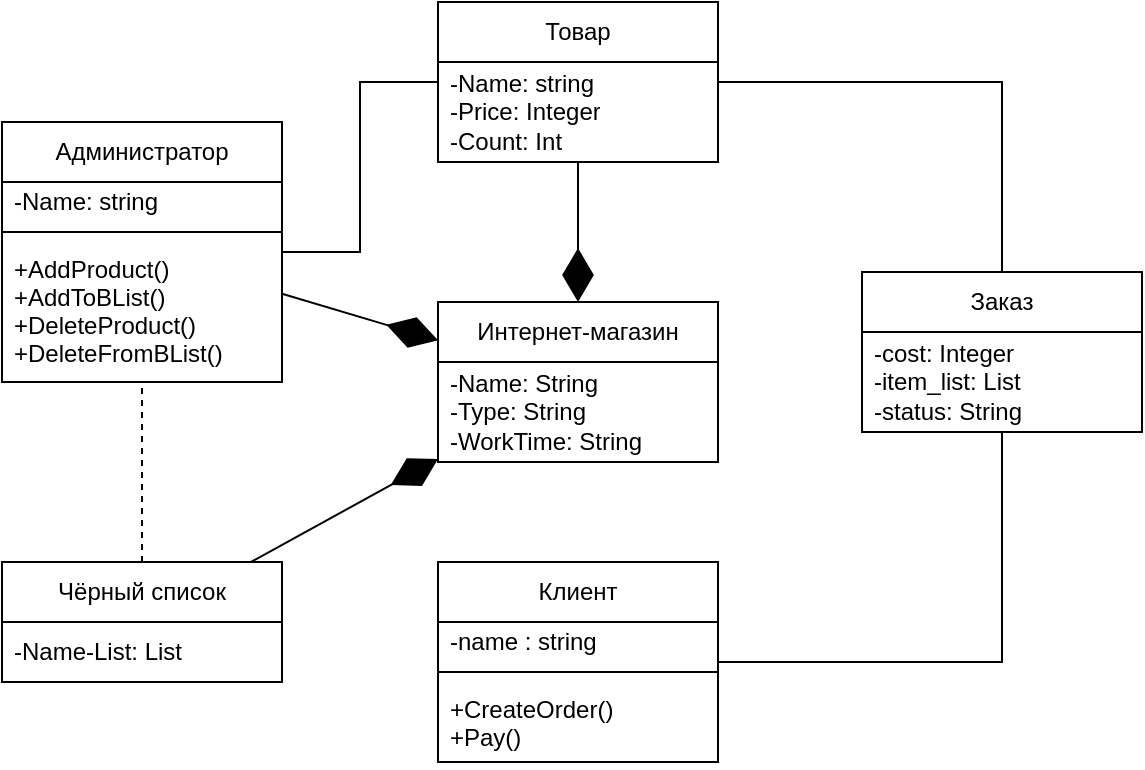 <mxfile version="20.6.2" type="github">
  <diagram id="C5RBs43oDa-KdzZeNtuy" name="Page-1">
    <mxGraphModel dx="981" dy="526" grid="1" gridSize="10" guides="1" tooltips="1" connect="1" arrows="1" fold="1" page="1" pageScale="1" pageWidth="827" pageHeight="1169" math="0" shadow="0">
      <root>
        <mxCell id="WIyWlLk6GJQsqaUBKTNV-0" />
        <mxCell id="WIyWlLk6GJQsqaUBKTNV-1" parent="WIyWlLk6GJQsqaUBKTNV-0" />
        <mxCell id="Nk64WTQwoIVOHszJ0diu-1" value="Интернет-магазин" style="swimlane;fontStyle=0;childLayout=stackLayout;horizontal=1;startSize=30;horizontalStack=0;resizeParent=1;resizeParentMax=0;resizeLast=0;collapsible=1;marginBottom=0;whiteSpace=wrap;html=1;" vertex="1" parent="WIyWlLk6GJQsqaUBKTNV-1">
          <mxGeometry x="318" y="200" width="140" height="80" as="geometry" />
        </mxCell>
        <mxCell id="Nk64WTQwoIVOHszJ0diu-4" value="-Name: String&lt;br&gt;-Type: String&lt;br&gt;-WorkTime: String" style="text;strokeColor=none;fillColor=none;align=left;verticalAlign=middle;spacingLeft=4;spacingRight=4;overflow=hidden;points=[[0,0.5],[1,0.5]];portConstraint=eastwest;rotatable=0;whiteSpace=wrap;html=1;" vertex="1" parent="Nk64WTQwoIVOHszJ0diu-1">
          <mxGeometry y="30" width="140" height="50" as="geometry" />
        </mxCell>
        <mxCell id="Nk64WTQwoIVOHszJ0diu-11" value="Администратор" style="swimlane;fontStyle=0;childLayout=stackLayout;horizontal=1;startSize=30;horizontalStack=0;resizeParent=1;resizeParentMax=0;resizeLast=0;collapsible=1;marginBottom=0;whiteSpace=wrap;html=1;" vertex="1" parent="WIyWlLk6GJQsqaUBKTNV-1">
          <mxGeometry x="100" y="110" width="140" height="130" as="geometry" />
        </mxCell>
        <mxCell id="Nk64WTQwoIVOHszJ0diu-12" value="-Name: string" style="text;strokeColor=none;fillColor=none;align=left;verticalAlign=middle;spacingLeft=4;spacingRight=4;overflow=hidden;points=[[0,0.5],[1,0.5]];portConstraint=eastwest;rotatable=0;whiteSpace=wrap;html=1;" vertex="1" parent="Nk64WTQwoIVOHszJ0diu-11">
          <mxGeometry y="30" width="140" height="20" as="geometry" />
        </mxCell>
        <mxCell id="Nk64WTQwoIVOHszJ0diu-103" value="&lt;span style=&quot;color: rgba(0, 0, 0, 0); font-family: monospace; font-size: 0px; background-color: rgb(248, 249, 250);&quot;&gt;%3CmxGraphModel%3E%3Croot%3E%3CmxCell%20id%3D%220%22%2F%3E%3CmxCell%20id%3D%221%22%20parent%3D%220%22%2F%3E%3CmxCell%20id%3D%222%22%20value%3D%22Get%20Seminars%20Taken%22%20style%3D%22text%3Balign%3Dleft%3BverticalAlign%3Dtop%3BspacingLeft%3D4%3BspacingRight%3D4%3Boverflow%3Dhidden%3Brotatable%3D0%3Bpoints%3D%5B%5B0%2C0.5%5D%2C%5B1%2C0.5%5D%5D%3BportConstraint%3Deastwest%3B%22%20vertex%3D%221%22%20parent%3D%221%22%3E%3CmxGeometry%20x%3D%22120%22%20y%3D%22472%22%20width%3D%22160%22%20height%3D%2226%22%20as%3D%22geometry%22%2F%3E%3C%2FmxCell%3E%3C%2Froot%3E%3C%2FmxGraphModel%3E&lt;/span&gt;" style="line;html=1;strokeWidth=1;align=left;verticalAlign=middle;spacingTop=-1;spacingLeft=3;spacingRight=3;rotatable=0;labelPosition=right;points=[];portConstraint=eastwest;" vertex="1" parent="Nk64WTQwoIVOHszJ0diu-11">
          <mxGeometry y="50" width="140" height="10" as="geometry" />
        </mxCell>
        <mxCell id="Nk64WTQwoIVOHszJ0diu-101" value="+AddProduct()&#xa;+AddToBList()&#xa;+DeleteProduct()&#xa;+DeleteFromBList()" style="text;align=left;verticalAlign=top;spacingLeft=4;spacingRight=4;overflow=hidden;rotatable=0;points=[[0,0.5],[1,0.5]];portConstraint=eastwest;" vertex="1" parent="Nk64WTQwoIVOHszJ0diu-11">
          <mxGeometry y="60" width="140" height="70" as="geometry" />
        </mxCell>
        <mxCell id="Nk64WTQwoIVOHszJ0diu-13" value="Товар" style="swimlane;fontStyle=0;childLayout=stackLayout;horizontal=1;startSize=30;horizontalStack=0;resizeParent=1;resizeParentMax=0;resizeLast=0;collapsible=1;marginBottom=0;whiteSpace=wrap;html=1;" vertex="1" parent="WIyWlLk6GJQsqaUBKTNV-1">
          <mxGeometry x="318" y="50" width="140" height="80" as="geometry" />
        </mxCell>
        <mxCell id="Nk64WTQwoIVOHszJ0diu-14" value="-Name: string&lt;br&gt;-Price: Integer&lt;br&gt;-Count: Int" style="text;strokeColor=none;fillColor=none;align=left;verticalAlign=middle;spacingLeft=4;spacingRight=4;overflow=hidden;points=[[0,0.5],[1,0.5]];portConstraint=eastwest;rotatable=0;whiteSpace=wrap;html=1;" vertex="1" parent="Nk64WTQwoIVOHszJ0diu-13">
          <mxGeometry y="30" width="140" height="50" as="geometry" />
        </mxCell>
        <mxCell id="Nk64WTQwoIVOHszJ0diu-15" value="Клиент" style="swimlane;fontStyle=0;childLayout=stackLayout;horizontal=1;startSize=30;horizontalStack=0;resizeParent=1;resizeParentMax=0;resizeLast=0;collapsible=1;marginBottom=0;whiteSpace=wrap;html=1;" vertex="1" parent="WIyWlLk6GJQsqaUBKTNV-1">
          <mxGeometry x="318" y="330" width="140" height="100" as="geometry" />
        </mxCell>
        <mxCell id="Nk64WTQwoIVOHszJ0diu-16" value="-name : string" style="text;strokeColor=none;fillColor=none;align=left;verticalAlign=middle;spacingLeft=4;spacingRight=4;overflow=hidden;points=[[0,0.5],[1,0.5]];portConstraint=eastwest;rotatable=0;whiteSpace=wrap;html=1;" vertex="1" parent="Nk64WTQwoIVOHszJ0diu-15">
          <mxGeometry y="30" width="140" height="20" as="geometry" />
        </mxCell>
        <mxCell id="Nk64WTQwoIVOHszJ0diu-105" value="&lt;span style=&quot;color: rgba(0, 0, 0, 0); font-family: monospace; font-size: 0px; background-color: rgb(248, 249, 250);&quot;&gt;%3CmxGraphModel%3E%3Croot%3E%3CmxCell%20id%3D%220%22%2F%3E%3CmxCell%20id%3D%221%22%20parent%3D%220%22%2F%3E%3CmxCell%20id%3D%222%22%20value%3D%22Get%20Seminars%20Taken%22%20style%3D%22text%3Balign%3Dleft%3BverticalAlign%3Dtop%3BspacingLeft%3D4%3BspacingRight%3D4%3Boverflow%3Dhidden%3Brotatable%3D0%3Bpoints%3D%5B%5B0%2C0.5%5D%2C%5B1%2C0.5%5D%5D%3BportConstraint%3Deastwest%3B%22%20vertex%3D%221%22%20parent%3D%221%22%3E%3CmxGeometry%20x%3D%22120%22%20y%3D%22472%22%20width%3D%22160%22%20height%3D%2226%22%20as%3D%22geometry%22%2F%3E%3C%2FmxCell%3E%3C%2Froot%3E%3C%2FmxGraphModel%3E&lt;/span&gt;" style="line;html=1;strokeWidth=1;align=left;verticalAlign=middle;spacingTop=-1;spacingLeft=3;spacingRight=3;rotatable=0;labelPosition=right;points=[];portConstraint=eastwest;" vertex="1" parent="Nk64WTQwoIVOHszJ0diu-15">
          <mxGeometry y="50" width="140" height="10" as="geometry" />
        </mxCell>
        <mxCell id="Nk64WTQwoIVOHszJ0diu-104" value="+CreateOrder()&#xa;+Pay()" style="text;align=left;verticalAlign=top;spacingLeft=4;spacingRight=4;overflow=hidden;rotatable=0;points=[[0,0.5],[1,0.5]];portConstraint=eastwest;" vertex="1" parent="Nk64WTQwoIVOHszJ0diu-15">
          <mxGeometry y="60" width="140" height="40" as="geometry" />
        </mxCell>
        <mxCell id="Nk64WTQwoIVOHszJ0diu-17" value="Заказ" style="swimlane;fontStyle=0;childLayout=stackLayout;horizontal=1;startSize=30;horizontalStack=0;resizeParent=1;resizeParentMax=0;resizeLast=0;collapsible=1;marginBottom=0;whiteSpace=wrap;html=1;" vertex="1" parent="WIyWlLk6GJQsqaUBKTNV-1">
          <mxGeometry x="530" y="185" width="140" height="80" as="geometry" />
        </mxCell>
        <mxCell id="Nk64WTQwoIVOHszJ0diu-18" value="-cost: Integer&lt;br&gt;-item_list: List&lt;br&gt;-status: String" style="text;strokeColor=none;fillColor=none;align=left;verticalAlign=middle;spacingLeft=4;spacingRight=4;overflow=hidden;points=[[0,0.5],[1,0.5]];portConstraint=eastwest;rotatable=0;whiteSpace=wrap;html=1;" vertex="1" parent="Nk64WTQwoIVOHszJ0diu-17">
          <mxGeometry y="30" width="140" height="50" as="geometry" />
        </mxCell>
        <mxCell id="Nk64WTQwoIVOHszJ0diu-19" value="Чёрный список" style="swimlane;fontStyle=0;childLayout=stackLayout;horizontal=1;startSize=30;horizontalStack=0;resizeParent=1;resizeParentMax=0;resizeLast=0;collapsible=1;marginBottom=0;whiteSpace=wrap;html=1;" vertex="1" parent="WIyWlLk6GJQsqaUBKTNV-1">
          <mxGeometry x="100" y="330" width="140" height="60" as="geometry" />
        </mxCell>
        <mxCell id="Nk64WTQwoIVOHszJ0diu-20" value="-Name-List: List" style="text;strokeColor=none;fillColor=none;align=left;verticalAlign=middle;spacingLeft=4;spacingRight=4;overflow=hidden;points=[[0,0.5],[1,0.5]];portConstraint=eastwest;rotatable=0;whiteSpace=wrap;html=1;" vertex="1" parent="Nk64WTQwoIVOHszJ0diu-19">
          <mxGeometry y="30" width="140" height="30" as="geometry" />
        </mxCell>
        <mxCell id="Nk64WTQwoIVOHszJ0diu-71" value="" style="endArrow=diamondThin;endFill=1;endSize=24;html=1;rounded=0;" edge="1" parent="WIyWlLk6GJQsqaUBKTNV-1" source="Nk64WTQwoIVOHszJ0diu-13" target="Nk64WTQwoIVOHszJ0diu-1">
          <mxGeometry width="160" relative="1" as="geometry">
            <mxPoint x="260" y="200" as="sourcePoint" />
            <mxPoint x="420" y="200" as="targetPoint" />
          </mxGeometry>
        </mxCell>
        <mxCell id="Nk64WTQwoIVOHszJ0diu-78" value="" style="endArrow=diamondThin;endFill=1;endSize=24;html=1;rounded=0;" edge="1" parent="WIyWlLk6GJQsqaUBKTNV-1" source="Nk64WTQwoIVOHszJ0diu-11" target="Nk64WTQwoIVOHszJ0diu-1">
          <mxGeometry width="160" relative="1" as="geometry">
            <mxPoint x="300.0" y="115" as="sourcePoint" />
            <mxPoint x="300.0" y="360" as="targetPoint" />
          </mxGeometry>
        </mxCell>
        <mxCell id="Nk64WTQwoIVOHszJ0diu-79" value="" style="endArrow=diamondThin;endFill=1;endSize=24;html=1;rounded=0;" edge="1" parent="WIyWlLk6GJQsqaUBKTNV-1" source="Nk64WTQwoIVOHszJ0diu-19" target="Nk64WTQwoIVOHszJ0diu-1">
          <mxGeometry width="160" relative="1" as="geometry">
            <mxPoint x="257.256" y="180" as="sourcePoint" />
            <mxPoint x="364.884" y="310" as="targetPoint" />
          </mxGeometry>
        </mxCell>
        <mxCell id="Nk64WTQwoIVOHszJ0diu-80" value="" style="endArrow=none;html=1;edgeStyle=orthogonalEdgeStyle;rounded=0;" edge="1" parent="WIyWlLk6GJQsqaUBKTNV-1" source="Nk64WTQwoIVOHszJ0diu-15" target="Nk64WTQwoIVOHszJ0diu-17">
          <mxGeometry relative="1" as="geometry">
            <mxPoint x="530" y="420" as="sourcePoint" />
            <mxPoint x="530" y="290" as="targetPoint" />
          </mxGeometry>
        </mxCell>
        <mxCell id="Nk64WTQwoIVOHszJ0diu-84" value="" style="endArrow=none;html=1;edgeStyle=orthogonalEdgeStyle;rounded=0;" edge="1" parent="WIyWlLk6GJQsqaUBKTNV-1" source="Nk64WTQwoIVOHszJ0diu-13" target="Nk64WTQwoIVOHszJ0diu-17">
          <mxGeometry relative="1" as="geometry">
            <mxPoint x="500" y="89.66" as="sourcePoint" />
            <mxPoint x="660" y="89.66" as="targetPoint" />
          </mxGeometry>
        </mxCell>
        <mxCell id="Nk64WTQwoIVOHszJ0diu-91" value="" style="endArrow=none;html=1;edgeStyle=orthogonalEdgeStyle;rounded=0;" edge="1" parent="WIyWlLk6GJQsqaUBKTNV-1" source="Nk64WTQwoIVOHszJ0diu-13" target="Nk64WTQwoIVOHszJ0diu-11">
          <mxGeometry relative="1" as="geometry">
            <mxPoint x="190" y="10" as="sourcePoint" />
            <mxPoint x="190" y="140" as="targetPoint" />
          </mxGeometry>
        </mxCell>
        <mxCell id="Nk64WTQwoIVOHszJ0diu-92" value="" style="endArrow=none;dashed=1;endFill=0;endSize=12;html=1;rounded=0;exitX=0.5;exitY=0;exitDx=0;exitDy=0;" edge="1" parent="WIyWlLk6GJQsqaUBKTNV-1" source="Nk64WTQwoIVOHszJ0diu-19" target="Nk64WTQwoIVOHszJ0diu-11">
          <mxGeometry width="160" relative="1" as="geometry">
            <mxPoint x="170" y="270" as="sourcePoint" />
            <mxPoint x="330" y="270" as="targetPoint" />
          </mxGeometry>
        </mxCell>
      </root>
    </mxGraphModel>
  </diagram>
</mxfile>
